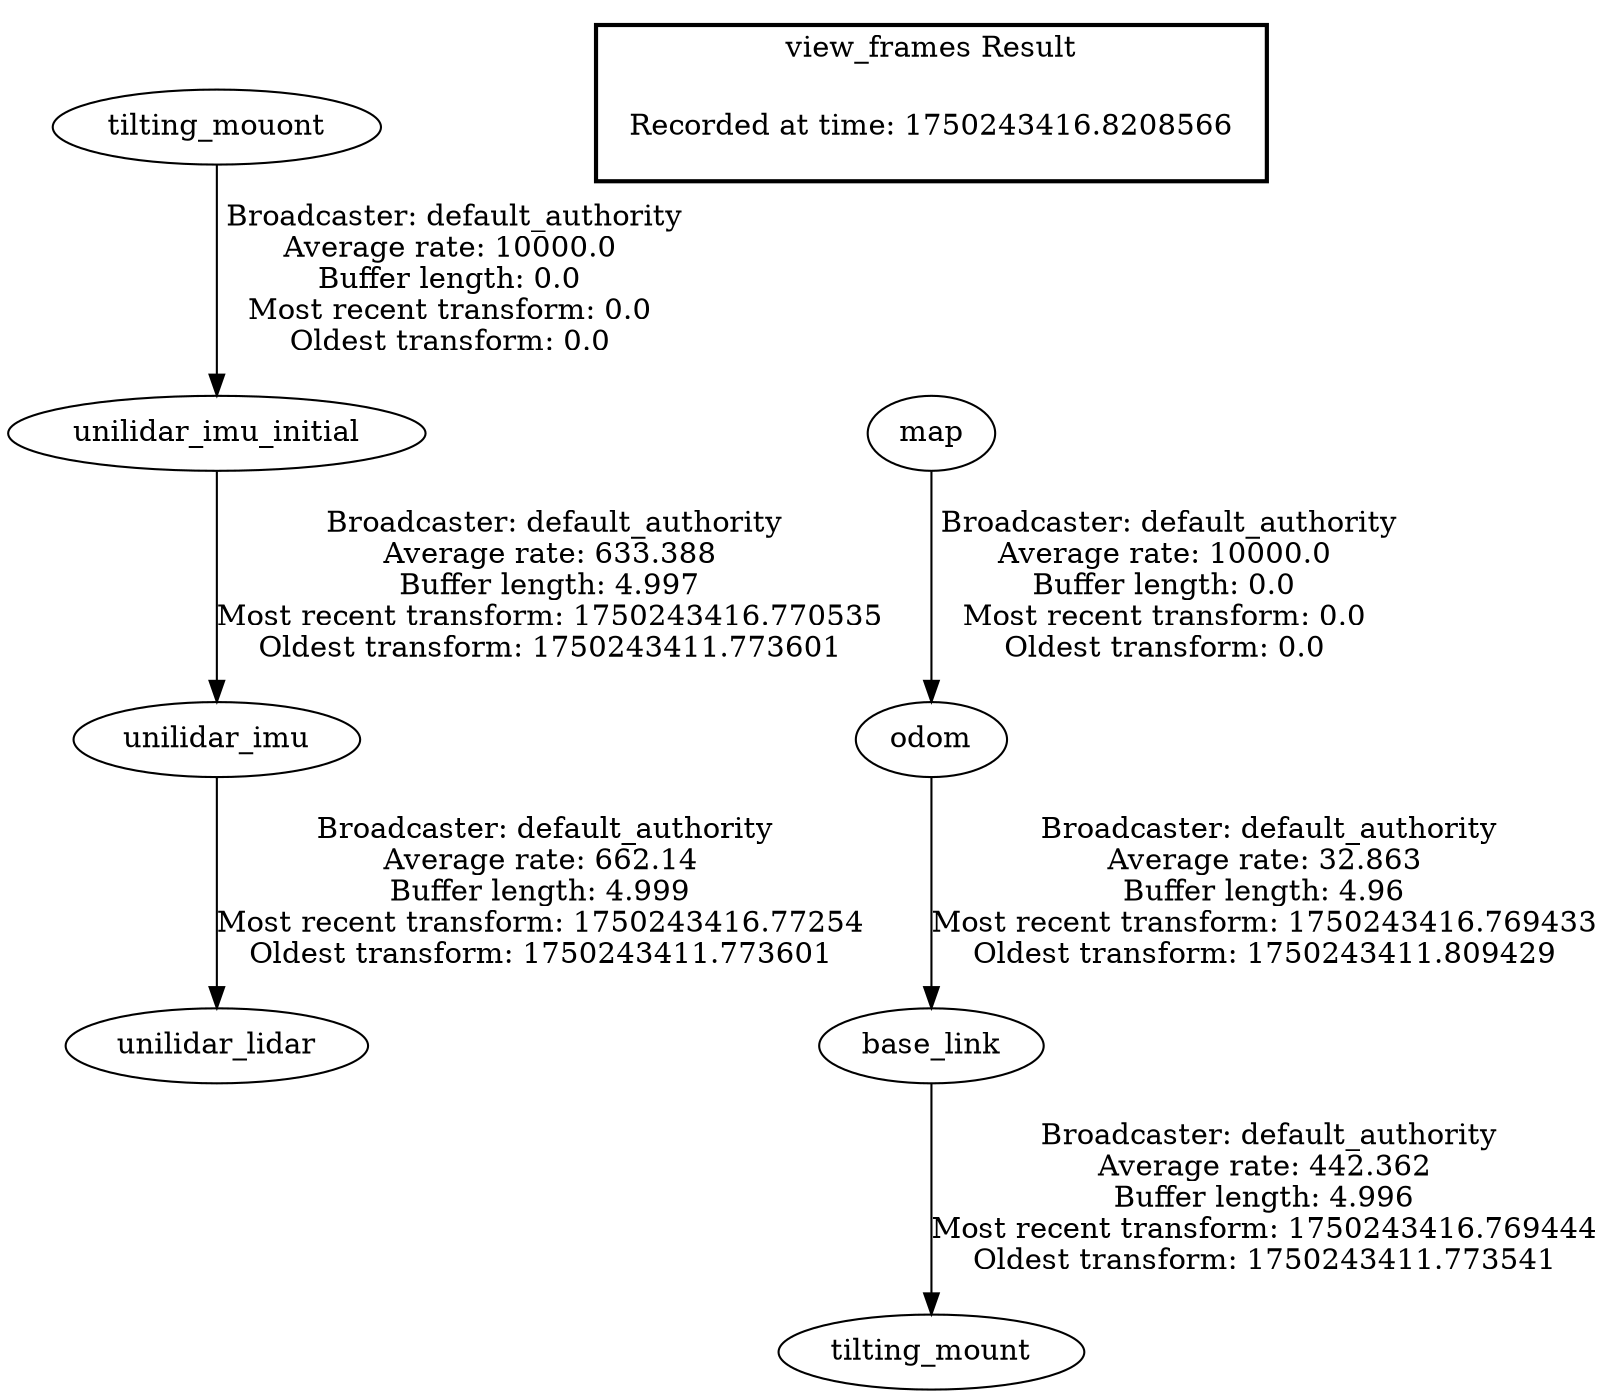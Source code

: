 digraph G {
"unilidar_imu_initial" -> "unilidar_imu"[label=" Broadcaster: default_authority\nAverage rate: 633.388\nBuffer length: 4.997\nMost recent transform: 1750243416.770535\nOldest transform: 1750243411.773601\n"];
"tilting_mouont" -> "unilidar_imu_initial"[label=" Broadcaster: default_authority\nAverage rate: 10000.0\nBuffer length: 0.0\nMost recent transform: 0.0\nOldest transform: 0.0\n"];
"unilidar_imu" -> "unilidar_lidar"[label=" Broadcaster: default_authority\nAverage rate: 662.14\nBuffer length: 4.999\nMost recent transform: 1750243416.77254\nOldest transform: 1750243411.773601\n"];
"map" -> "odom"[label=" Broadcaster: default_authority\nAverage rate: 10000.0\nBuffer length: 0.0\nMost recent transform: 0.0\nOldest transform: 0.0\n"];
"base_link" -> "tilting_mount"[label=" Broadcaster: default_authority\nAverage rate: 442.362\nBuffer length: 4.996\nMost recent transform: 1750243416.769444\nOldest transform: 1750243411.773541\n"];
"odom" -> "base_link"[label=" Broadcaster: default_authority\nAverage rate: 32.863\nBuffer length: 4.96\nMost recent transform: 1750243416.769433\nOldest transform: 1750243411.809429\n"];
edge [style=invis];
 subgraph cluster_legend { style=bold; color=black; label ="view_frames Result";
"Recorded at time: 1750243416.8208566"[ shape=plaintext ] ;
}->"map";
}